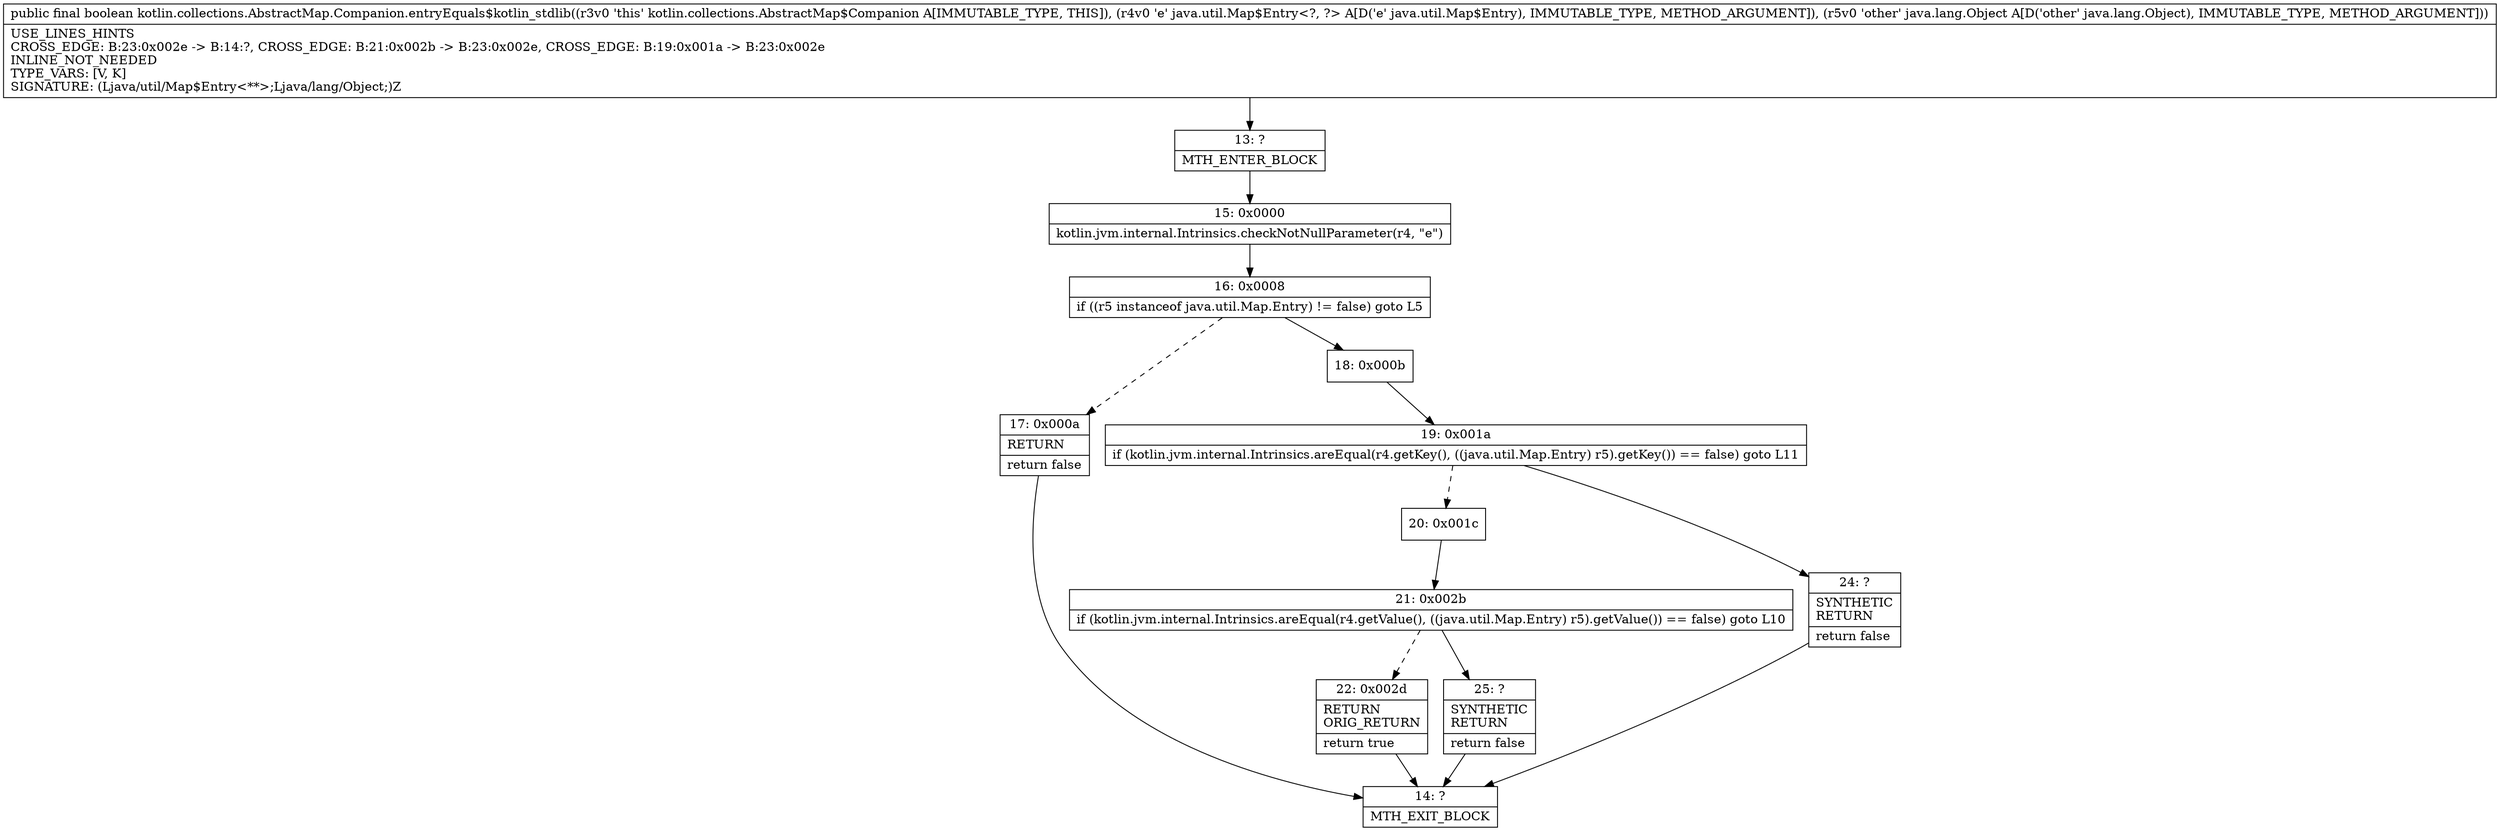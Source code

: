 digraph "CFG forkotlin.collections.AbstractMap.Companion.entryEquals$kotlin_stdlib(Ljava\/util\/Map$Entry;Ljava\/lang\/Object;)Z" {
Node_13 [shape=record,label="{13\:\ ?|MTH_ENTER_BLOCK\l}"];
Node_15 [shape=record,label="{15\:\ 0x0000|kotlin.jvm.internal.Intrinsics.checkNotNullParameter(r4, \"e\")\l}"];
Node_16 [shape=record,label="{16\:\ 0x0008|if ((r5 instanceof java.util.Map.Entry) != false) goto L5\l}"];
Node_17 [shape=record,label="{17\:\ 0x000a|RETURN\l|return false\l}"];
Node_14 [shape=record,label="{14\:\ ?|MTH_EXIT_BLOCK\l}"];
Node_18 [shape=record,label="{18\:\ 0x000b}"];
Node_19 [shape=record,label="{19\:\ 0x001a|if (kotlin.jvm.internal.Intrinsics.areEqual(r4.getKey(), ((java.util.Map.Entry) r5).getKey()) == false) goto L11\l}"];
Node_20 [shape=record,label="{20\:\ 0x001c}"];
Node_21 [shape=record,label="{21\:\ 0x002b|if (kotlin.jvm.internal.Intrinsics.areEqual(r4.getValue(), ((java.util.Map.Entry) r5).getValue()) == false) goto L10\l}"];
Node_22 [shape=record,label="{22\:\ 0x002d|RETURN\lORIG_RETURN\l|return true\l}"];
Node_25 [shape=record,label="{25\:\ ?|SYNTHETIC\lRETURN\l|return false\l}"];
Node_24 [shape=record,label="{24\:\ ?|SYNTHETIC\lRETURN\l|return false\l}"];
MethodNode[shape=record,label="{public final boolean kotlin.collections.AbstractMap.Companion.entryEquals$kotlin_stdlib((r3v0 'this' kotlin.collections.AbstractMap$Companion A[IMMUTABLE_TYPE, THIS]), (r4v0 'e' java.util.Map$Entry\<?, ?\> A[D('e' java.util.Map$Entry), IMMUTABLE_TYPE, METHOD_ARGUMENT]), (r5v0 'other' java.lang.Object A[D('other' java.lang.Object), IMMUTABLE_TYPE, METHOD_ARGUMENT]))  | USE_LINES_HINTS\lCROSS_EDGE: B:23:0x002e \-\> B:14:?, CROSS_EDGE: B:21:0x002b \-\> B:23:0x002e, CROSS_EDGE: B:19:0x001a \-\> B:23:0x002e\lINLINE_NOT_NEEDED\lTYPE_VARS: [V, K]\lSIGNATURE: (Ljava\/util\/Map$Entry\<**\>;Ljava\/lang\/Object;)Z\l}"];
MethodNode -> Node_13;Node_13 -> Node_15;
Node_15 -> Node_16;
Node_16 -> Node_17[style=dashed];
Node_16 -> Node_18;
Node_17 -> Node_14;
Node_18 -> Node_19;
Node_19 -> Node_20[style=dashed];
Node_19 -> Node_24;
Node_20 -> Node_21;
Node_21 -> Node_22[style=dashed];
Node_21 -> Node_25;
Node_22 -> Node_14;
Node_25 -> Node_14;
Node_24 -> Node_14;
}

